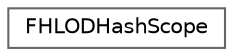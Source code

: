 digraph "Graphical Class Hierarchy"
{
 // INTERACTIVE_SVG=YES
 // LATEX_PDF_SIZE
  bgcolor="transparent";
  edge [fontname=Helvetica,fontsize=10,labelfontname=Helvetica,labelfontsize=10];
  node [fontname=Helvetica,fontsize=10,shape=box,height=0.2,width=0.4];
  rankdir="LR";
  Node0 [id="Node000000",label="FHLODHashScope",height=0.2,width=0.4,color="grey40", fillcolor="white", style="filled",URL="$d0/d09/classFHLODHashScope.html",tooltip=" "];
}

